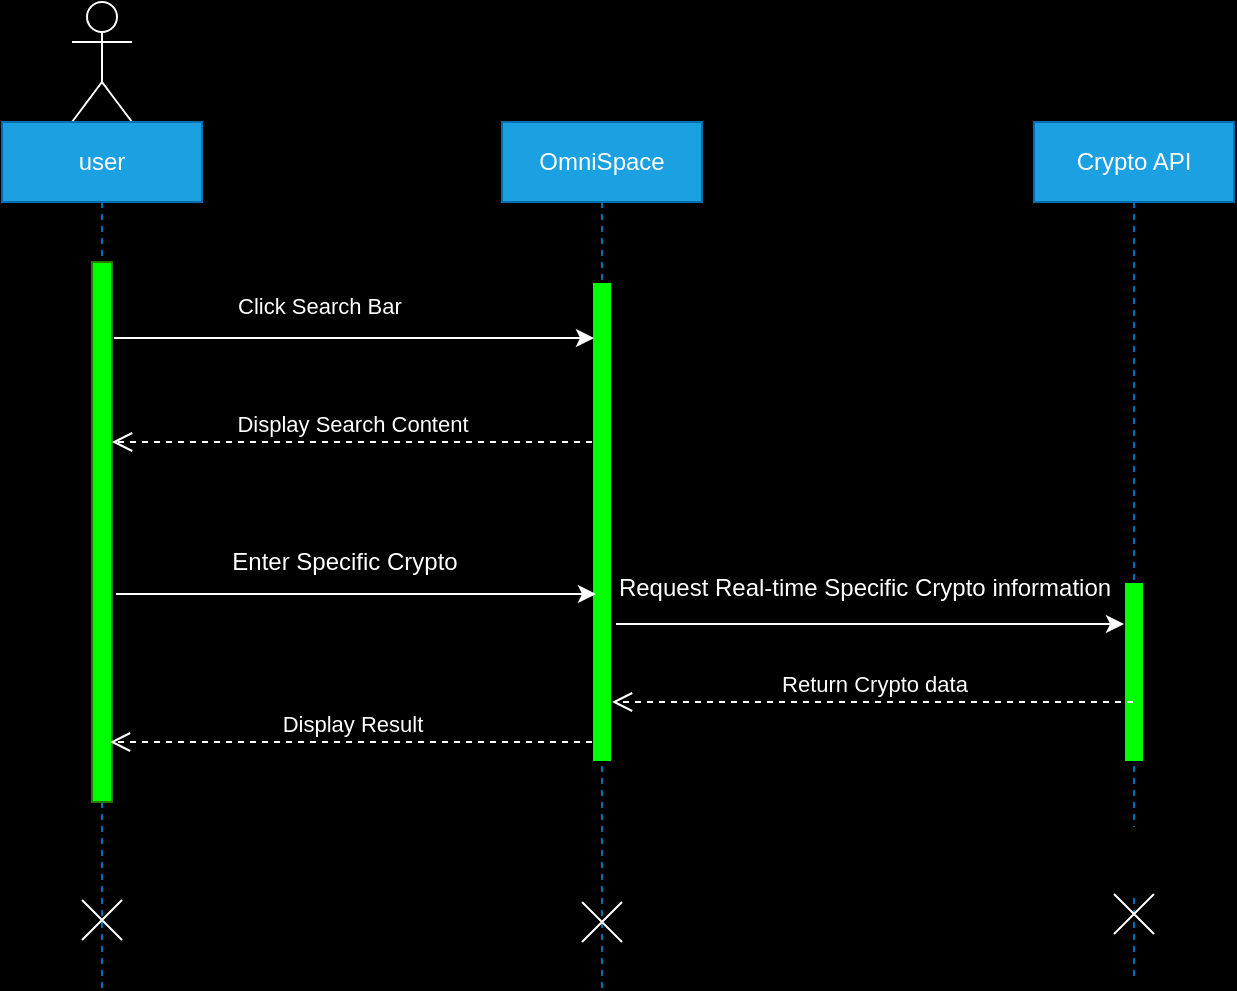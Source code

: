 <mxfile version="24.8.0" pages="2">
  <diagram name="Page-1" id="2YBvvXClWsGukQMizWep">
    <mxGraphModel dx="880" dy="506" grid="0" gridSize="10" guides="1" tooltips="1" connect="1" arrows="1" fold="1" page="1" pageScale="1" pageWidth="850" pageHeight="1100" background="#000000" math="0" shadow="0">
      <root>
        <mxCell id="0" />
        <mxCell id="1" parent="0" />
        <mxCell id="L9LZ-k_6zLOk1CvhENu7-1" value="" style="shape=umlActor;verticalLabelPosition=bottom;verticalAlign=top;html=1;outlineConnect=0;fontColor=#FFFFFF;strokeColor=#FFFFFF;fillColor=none;" parent="1" vertex="1">
          <mxGeometry x="75" y="20" width="30" height="60" as="geometry" />
        </mxCell>
        <mxCell id="rWnmFRBVubK28KxnsikS-1" value="user" style="shape=umlLifeline;perimeter=lifelinePerimeter;whiteSpace=wrap;html=1;container=0;dropTarget=0;collapsible=0;recursiveResize=0;outlineConnect=0;portConstraint=eastwest;newEdgeStyle={&quot;edgeStyle&quot;:&quot;elbowEdgeStyle&quot;,&quot;elbow&quot;:&quot;vertical&quot;,&quot;curved&quot;:0,&quot;rounded&quot;:0};fillColor=#1ba1e2;fontColor=#ffffff;strokeColor=#006EAF;" vertex="1" parent="1">
          <mxGeometry x="40" y="80" width="100" height="433" as="geometry" />
        </mxCell>
        <mxCell id="rWnmFRBVubK28KxnsikS-2" value="" style="html=1;points=[];perimeter=orthogonalPerimeter;outlineConnect=0;targetShapes=umlLifeline;portConstraint=eastwest;newEdgeStyle={&quot;edgeStyle&quot;:&quot;elbowEdgeStyle&quot;,&quot;elbow&quot;:&quot;vertical&quot;,&quot;curved&quot;:0,&quot;rounded&quot;:0};fillColor=#00FF00;fontColor=#ffffff;strokeColor=#2D7600;" vertex="1" parent="rWnmFRBVubK28KxnsikS-1">
          <mxGeometry x="45" y="70" width="10" height="270" as="geometry" />
        </mxCell>
        <mxCell id="rWnmFRBVubK28KxnsikS-3" value="OmniSpace" style="shape=umlLifeline;perimeter=lifelinePerimeter;whiteSpace=wrap;html=1;container=0;dropTarget=0;collapsible=0;recursiveResize=0;outlineConnect=0;portConstraint=eastwest;newEdgeStyle={&quot;edgeStyle&quot;:&quot;elbowEdgeStyle&quot;,&quot;elbow&quot;:&quot;vertical&quot;,&quot;curved&quot;:0,&quot;rounded&quot;:0};fillColor=#1ba1e2;fontColor=#ffffff;strokeColor=#006EAF;" vertex="1" parent="1">
          <mxGeometry x="290" y="80" width="100" height="433" as="geometry" />
        </mxCell>
        <mxCell id="rWnmFRBVubK28KxnsikS-4" value="" style="html=1;points=[];perimeter=orthogonalPerimeter;outlineConnect=0;targetShapes=umlLifeline;portConstraint=eastwest;newEdgeStyle={&quot;edgeStyle&quot;:&quot;elbowEdgeStyle&quot;,&quot;elbow&quot;:&quot;vertical&quot;,&quot;curved&quot;:0,&quot;rounded&quot;:0};fillColor=#00FF00;" vertex="1" parent="rWnmFRBVubK28KxnsikS-3">
          <mxGeometry x="45" y="80" width="10" height="240" as="geometry" />
        </mxCell>
        <mxCell id="rWnmFRBVubK28KxnsikS-5" value="&lt;span style=&quot;&quot;&gt;&lt;font&gt;Display Search Content&lt;/font&gt;&lt;/span&gt;" style="html=1;verticalAlign=bottom;endArrow=open;dashed=1;endSize=8;edgeStyle=elbowEdgeStyle;elbow=vertical;curved=0;rounded=0;strokeColor=#FFFFFF;labelBackgroundColor=none;fontColor=#FFFFFF;" edge="1" parent="1" source="rWnmFRBVubK28KxnsikS-4">
          <mxGeometry relative="1" as="geometry">
            <mxPoint x="95" y="240" as="targetPoint" />
            <Array as="points">
              <mxPoint x="190" y="240" />
            </Array>
            <mxPoint x="325" y="240" as="sourcePoint" />
          </mxGeometry>
        </mxCell>
        <mxCell id="rWnmFRBVubK28KxnsikS-6" value="Crypto API" style="shape=umlLifeline;perimeter=lifelinePerimeter;whiteSpace=wrap;html=1;container=0;dropTarget=0;collapsible=0;recursiveResize=0;outlineConnect=0;portConstraint=eastwest;newEdgeStyle={&quot;edgeStyle&quot;:&quot;elbowEdgeStyle&quot;,&quot;elbow&quot;:&quot;vertical&quot;,&quot;curved&quot;:0,&quot;rounded&quot;:0};fillColor=#1ba1e2;fontColor=#ffffff;strokeColor=#006EAF;" vertex="1" parent="1">
          <mxGeometry x="556" y="80" width="100" height="427" as="geometry" />
        </mxCell>
        <mxCell id="rWnmFRBVubK28KxnsikS-7" value="" style="html=1;points=[];perimeter=orthogonalPerimeter;outlineConnect=0;targetShapes=umlLifeline;portConstraint=eastwest;newEdgeStyle={&quot;edgeStyle&quot;:&quot;elbowEdgeStyle&quot;,&quot;elbow&quot;:&quot;vertical&quot;,&quot;curved&quot;:0,&quot;rounded&quot;:0};fillColor=#00FF00;" vertex="1" parent="rWnmFRBVubK28KxnsikS-6">
          <mxGeometry x="45" y="230" width="10" height="90" as="geometry" />
        </mxCell>
        <mxCell id="rWnmFRBVubK28KxnsikS-8" value="Display Result" style="html=1;verticalAlign=bottom;endArrow=open;dashed=1;endSize=8;edgeStyle=elbowEdgeStyle;elbow=vertical;curved=0;rounded=0;strokeColor=#FFFFFF;fontColor=#FFFFFF;labelBackgroundColor=none;" edge="1" parent="1" source="rWnmFRBVubK28KxnsikS-4">
          <mxGeometry x="-0.004" relative="1" as="geometry">
            <mxPoint x="94" y="390" as="targetPoint" />
            <Array as="points">
              <mxPoint x="189" y="390" />
            </Array>
            <mxPoint x="324" y="390" as="sourcePoint" />
            <mxPoint as="offset" />
          </mxGeometry>
        </mxCell>
        <mxCell id="rWnmFRBVubK28KxnsikS-9" value="&lt;font color=&quot;#ffffff&quot;&gt;Enter Specific Crypto&lt;/font&gt;" style="text;html=1;align=center;verticalAlign=middle;resizable=0;points=[];autosize=1;fillColor=none;strokeColor=none;" vertex="1" parent="1">
          <mxGeometry x="145" y="287" width="131" height="26" as="geometry" />
        </mxCell>
        <mxCell id="rWnmFRBVubK28KxnsikS-10" value="&lt;font color=&quot;#ffffff&quot;&gt;Request Real-time Specific Crypto information&lt;/font&gt;" style="text;html=1;align=center;verticalAlign=middle;resizable=0;points=[];autosize=1;" vertex="1" parent="1">
          <mxGeometry x="339" y="300" width="264" height="26" as="geometry" />
        </mxCell>
        <mxCell id="rWnmFRBVubK28KxnsikS-11" value="" style="shape=mxgraph.sysml.x;strokeColor=#FFFFFF;" vertex="1" parent="1">
          <mxGeometry x="80" y="469" width="20" height="20" as="geometry" />
        </mxCell>
        <mxCell id="rWnmFRBVubK28KxnsikS-12" value="" style="shape=mxgraph.sysml.x;strokeColor=#FFFFFF;" vertex="1" parent="1">
          <mxGeometry x="330" y="470" width="20" height="20" as="geometry" />
        </mxCell>
        <mxCell id="rWnmFRBVubK28KxnsikS-13" value="" style="edgeStyle=orthogonalEdgeStyle;rounded=0;orthogonalLoop=1;jettySize=auto;html=1;" edge="1" parent="1" source="rWnmFRBVubK28KxnsikS-14" target="rWnmFRBVubK28KxnsikS-7">
          <mxGeometry relative="1" as="geometry" />
        </mxCell>
        <mxCell id="rWnmFRBVubK28KxnsikS-14" value="" style="shape=mxgraph.sysml.x;fontColor=#FFFFFF;strokeColor=#FFFFFF;" vertex="1" parent="1">
          <mxGeometry x="596" y="466" width="20" height="20" as="geometry" />
        </mxCell>
        <mxCell id="rWnmFRBVubK28KxnsikS-15" value="" style="endArrow=classic;html=1;rounded=0;strokeColor=#FFFFFF;fontColor=#FFFFFF;labelBackgroundColor=none;" edge="1" parent="1">
          <mxGeometry width="50" height="50" relative="1" as="geometry">
            <mxPoint x="96" y="188" as="sourcePoint" />
            <mxPoint x="336" y="188" as="targetPoint" />
          </mxGeometry>
        </mxCell>
        <mxCell id="rWnmFRBVubK28KxnsikS-16" value="&lt;div style=&quot;text-align: center;&quot;&gt;&lt;span style=&quot;background-color: initial; font-size: 11px; text-wrap: nowrap;&quot;&gt;&lt;font color=&quot;#ffffff&quot;&gt;Click Search Bar&lt;/font&gt;&lt;/span&gt;&lt;/div&gt;" style="text;whiteSpace=wrap;html=1;" vertex="1" parent="1">
          <mxGeometry x="156" y="158" width="144" height="24" as="geometry" />
        </mxCell>
        <mxCell id="rWnmFRBVubK28KxnsikS-17" value="" style="endArrow=classic;html=1;rounded=0;strokeColor=#FFFFFF;fontColor=#FFFFFF;labelBackgroundColor=none;" edge="1" parent="1">
          <mxGeometry width="50" height="50" relative="1" as="geometry">
            <mxPoint x="97" y="316" as="sourcePoint" />
            <mxPoint x="337" y="316" as="targetPoint" />
          </mxGeometry>
        </mxCell>
        <mxCell id="rWnmFRBVubK28KxnsikS-18" value="" style="endArrow=classic;html=1;rounded=0;strokeColor=#FFFFFF;fontColor=#FFFFFF;labelBackgroundColor=none;" edge="1" parent="1" target="rWnmFRBVubK28KxnsikS-7">
          <mxGeometry width="50" height="50" relative="1" as="geometry">
            <mxPoint x="347" y="331" as="sourcePoint" />
            <mxPoint x="587" y="331" as="targetPoint" />
          </mxGeometry>
        </mxCell>
        <mxCell id="rWnmFRBVubK28KxnsikS-19" value="Return Crypto data" style="html=1;verticalAlign=bottom;endArrow=open;dashed=1;endSize=8;edgeStyle=elbowEdgeStyle;elbow=vertical;curved=0;rounded=0;strokeColor=#FFFFFF;fontColor=#FFFFFF;labelBackgroundColor=none;" edge="1" parent="1" source="rWnmFRBVubK28KxnsikS-6" target="rWnmFRBVubK28KxnsikS-4">
          <mxGeometry x="-0.004" relative="1" as="geometry">
            <mxPoint x="344" y="370" as="targetPoint" />
            <Array as="points">
              <mxPoint x="439" y="370" />
            </Array>
            <mxPoint x="585" y="370" as="sourcePoint" />
            <mxPoint as="offset" />
          </mxGeometry>
        </mxCell>
      </root>
    </mxGraphModel>
  </diagram>
  <diagram id="Li7rjG9asO4fiOL_y9vU" name="Page-2">
    <mxGraphModel dx="880" dy="506" grid="0" gridSize="10" guides="1" tooltips="1" connect="1" arrows="1" fold="1" page="1" pageScale="1" pageWidth="850" pageHeight="1100" background="#000000" math="0" shadow="0">
      <root>
        <mxCell id="0" />
        <mxCell id="1" parent="0" />
        <mxCell id="mHyjtpXfkBJ5mjDFo-XC-1" value="user" style="shape=umlLifeline;perimeter=lifelinePerimeter;whiteSpace=wrap;html=1;container=0;dropTarget=0;collapsible=0;recursiveResize=0;outlineConnect=0;portConstraint=eastwest;newEdgeStyle={&quot;edgeStyle&quot;:&quot;elbowEdgeStyle&quot;,&quot;elbow&quot;:&quot;vertical&quot;,&quot;curved&quot;:0,&quot;rounded&quot;:0};fillColor=#1ba1e2;fontColor=#ffffff;strokeColor=#006EAF;" vertex="1" parent="1">
          <mxGeometry x="40" y="80" width="100" height="433" as="geometry" />
        </mxCell>
        <mxCell id="mHyjtpXfkBJ5mjDFo-XC-2" value="" style="html=1;points=[];perimeter=orthogonalPerimeter;outlineConnect=0;targetShapes=umlLifeline;portConstraint=eastwest;newEdgeStyle={&quot;edgeStyle&quot;:&quot;elbowEdgeStyle&quot;,&quot;elbow&quot;:&quot;vertical&quot;,&quot;curved&quot;:0,&quot;rounded&quot;:0};fillColor=#00FF00;fontColor=#ffffff;strokeColor=#2D7600;" vertex="1" parent="mHyjtpXfkBJ5mjDFo-XC-1">
          <mxGeometry x="45" y="70" width="10" height="270" as="geometry" />
        </mxCell>
        <mxCell id="mHyjtpXfkBJ5mjDFo-XC-3" value="OmniSpace" style="shape=umlLifeline;perimeter=lifelinePerimeter;whiteSpace=wrap;html=1;container=0;dropTarget=0;collapsible=0;recursiveResize=0;outlineConnect=0;portConstraint=eastwest;newEdgeStyle={&quot;edgeStyle&quot;:&quot;elbowEdgeStyle&quot;,&quot;elbow&quot;:&quot;vertical&quot;,&quot;curved&quot;:0,&quot;rounded&quot;:0};fillColor=#1ba1e2;fontColor=#ffffff;strokeColor=#006EAF;" vertex="1" parent="1">
          <mxGeometry x="290" y="80" width="100" height="433" as="geometry" />
        </mxCell>
        <mxCell id="mHyjtpXfkBJ5mjDFo-XC-4" value="" style="html=1;points=[];perimeter=orthogonalPerimeter;outlineConnect=0;targetShapes=umlLifeline;portConstraint=eastwest;newEdgeStyle={&quot;edgeStyle&quot;:&quot;elbowEdgeStyle&quot;,&quot;elbow&quot;:&quot;vertical&quot;,&quot;curved&quot;:0,&quot;rounded&quot;:0};fillColor=#00FF00;" vertex="1" parent="mHyjtpXfkBJ5mjDFo-XC-3">
          <mxGeometry x="45" y="80" width="10" height="240" as="geometry" />
        </mxCell>
        <mxCell id="mHyjtpXfkBJ5mjDFo-XC-5" value="&lt;span style=&quot;&quot;&gt;&lt;font&gt;Display Search Content&lt;/font&gt;&lt;/span&gt;" style="html=1;verticalAlign=bottom;endArrow=open;dashed=1;endSize=8;edgeStyle=elbowEdgeStyle;elbow=vertical;curved=0;rounded=0;strokeColor=#FFFFFF;labelBackgroundColor=none;fontColor=#FFFFFF;" edge="1" parent="1" source="mHyjtpXfkBJ5mjDFo-XC-4">
          <mxGeometry relative="1" as="geometry">
            <mxPoint x="95" y="240" as="targetPoint" />
            <Array as="points">
              <mxPoint x="190" y="240" />
            </Array>
            <mxPoint x="325" y="240" as="sourcePoint" />
          </mxGeometry>
        </mxCell>
        <mxCell id="mHyjtpXfkBJ5mjDFo-XC-8" value="" style="shape=umlActor;verticalLabelPosition=bottom;verticalAlign=top;html=1;outlineConnect=0;fillColor=none;strokeColor=#FFFFFF;" vertex="1" parent="1">
          <mxGeometry x="75" y="20" width="30" height="60" as="geometry" />
        </mxCell>
        <mxCell id="mHyjtpXfkBJ5mjDFo-XC-9" value="Weather API" style="shape=umlLifeline;perimeter=lifelinePerimeter;whiteSpace=wrap;html=1;container=0;dropTarget=0;collapsible=0;recursiveResize=0;outlineConnect=0;portConstraint=eastwest;newEdgeStyle={&quot;edgeStyle&quot;:&quot;elbowEdgeStyle&quot;,&quot;elbow&quot;:&quot;vertical&quot;,&quot;curved&quot;:0,&quot;rounded&quot;:0};fillColor=#1ba1e2;fontColor=#ffffff;strokeColor=#006EAF;" vertex="1" parent="1">
          <mxGeometry x="556" y="80" width="100" height="427" as="geometry" />
        </mxCell>
        <mxCell id="mHyjtpXfkBJ5mjDFo-XC-10" value="" style="html=1;points=[];perimeter=orthogonalPerimeter;outlineConnect=0;targetShapes=umlLifeline;portConstraint=eastwest;newEdgeStyle={&quot;edgeStyle&quot;:&quot;elbowEdgeStyle&quot;,&quot;elbow&quot;:&quot;vertical&quot;,&quot;curved&quot;:0,&quot;rounded&quot;:0};fillColor=#00FF00;" vertex="1" parent="mHyjtpXfkBJ5mjDFo-XC-9">
          <mxGeometry x="45" y="230" width="10" height="90" as="geometry" />
        </mxCell>
        <mxCell id="mHyjtpXfkBJ5mjDFo-XC-13" value="Display Result" style="html=1;verticalAlign=bottom;endArrow=open;dashed=1;endSize=8;edgeStyle=elbowEdgeStyle;elbow=vertical;curved=0;rounded=0;strokeColor=#FFFFFF;fontColor=#FFFFFF;labelBackgroundColor=none;" edge="1" parent="1" source="mHyjtpXfkBJ5mjDFo-XC-4">
          <mxGeometry x="-0.004" relative="1" as="geometry">
            <mxPoint x="94" y="390" as="targetPoint" />
            <Array as="points">
              <mxPoint x="189" y="390" />
            </Array>
            <mxPoint x="324" y="390" as="sourcePoint" />
            <mxPoint as="offset" />
          </mxGeometry>
        </mxCell>
        <mxCell id="mHyjtpXfkBJ5mjDFo-XC-14" value="&lt;font color=&quot;#ffffff&quot;&gt;Enter Specific Location&lt;/font&gt;" style="text;html=1;align=center;verticalAlign=middle;resizable=0;points=[];autosize=1;fillColor=none;strokeColor=none;" vertex="1" parent="1">
          <mxGeometry x="140" y="287" width="141" height="26" as="geometry" />
        </mxCell>
        <mxCell id="mHyjtpXfkBJ5mjDFo-XC-16" value="&lt;font color=&quot;#ffffff&quot;&gt;Request Weather data for Specified location&lt;/font&gt;" style="text;html=1;align=center;verticalAlign=middle;resizable=0;points=[];autosize=1;" vertex="1" parent="1">
          <mxGeometry x="344" y="300" width="253" height="26" as="geometry" />
        </mxCell>
        <mxCell id="mHyjtpXfkBJ5mjDFo-XC-17" value="" style="shape=mxgraph.sysml.x;strokeColor=#FFFFFF;" vertex="1" parent="1">
          <mxGeometry x="80" y="469" width="20" height="20" as="geometry" />
        </mxCell>
        <mxCell id="mHyjtpXfkBJ5mjDFo-XC-18" value="" style="shape=mxgraph.sysml.x;strokeColor=#FFFFFF;" vertex="1" parent="1">
          <mxGeometry x="330" y="470" width="20" height="20" as="geometry" />
        </mxCell>
        <mxCell id="mHyjtpXfkBJ5mjDFo-XC-19" value="" style="edgeStyle=orthogonalEdgeStyle;rounded=0;orthogonalLoop=1;jettySize=auto;html=1;" edge="1" parent="1" source="mHyjtpXfkBJ5mjDFo-XC-20" target="mHyjtpXfkBJ5mjDFo-XC-10">
          <mxGeometry relative="1" as="geometry" />
        </mxCell>
        <mxCell id="mHyjtpXfkBJ5mjDFo-XC-20" value="" style="shape=mxgraph.sysml.x;fontColor=#FFFFFF;strokeColor=#FFFFFF;" vertex="1" parent="1">
          <mxGeometry x="596" y="466" width="20" height="20" as="geometry" />
        </mxCell>
        <mxCell id="mHyjtpXfkBJ5mjDFo-XC-21" value="" style="endArrow=classic;html=1;rounded=0;strokeColor=#FFFFFF;fontColor=#FFFFFF;labelBackgroundColor=none;" edge="1" parent="1">
          <mxGeometry width="50" height="50" relative="1" as="geometry">
            <mxPoint x="96" y="188" as="sourcePoint" />
            <mxPoint x="336" y="188" as="targetPoint" />
          </mxGeometry>
        </mxCell>
        <mxCell id="mHyjtpXfkBJ5mjDFo-XC-23" value="&lt;div style=&quot;text-align: center;&quot;&gt;&lt;span style=&quot;background-color: initial; font-size: 11px; text-wrap: nowrap;&quot;&gt;&lt;font color=&quot;#ffffff&quot;&gt;Click Search Bar&lt;/font&gt;&lt;/span&gt;&lt;/div&gt;" style="text;whiteSpace=wrap;html=1;" vertex="1" parent="1">
          <mxGeometry x="156" y="158" width="144" height="24" as="geometry" />
        </mxCell>
        <mxCell id="mHyjtpXfkBJ5mjDFo-XC-25" value="" style="endArrow=classic;html=1;rounded=0;strokeColor=#FFFFFF;fontColor=#FFFFFF;labelBackgroundColor=none;" edge="1" parent="1">
          <mxGeometry width="50" height="50" relative="1" as="geometry">
            <mxPoint x="97" y="316" as="sourcePoint" />
            <mxPoint x="337" y="316" as="targetPoint" />
          </mxGeometry>
        </mxCell>
        <mxCell id="mHyjtpXfkBJ5mjDFo-XC-26" value="" style="endArrow=classic;html=1;rounded=0;strokeColor=#FFFFFF;fontColor=#FFFFFF;labelBackgroundColor=none;" edge="1" parent="1" target="mHyjtpXfkBJ5mjDFo-XC-10">
          <mxGeometry width="50" height="50" relative="1" as="geometry">
            <mxPoint x="347" y="331" as="sourcePoint" />
            <mxPoint x="587" y="331" as="targetPoint" />
          </mxGeometry>
        </mxCell>
        <mxCell id="mHyjtpXfkBJ5mjDFo-XC-27" value="Return Weather Data" style="html=1;verticalAlign=bottom;endArrow=open;dashed=1;endSize=8;edgeStyle=elbowEdgeStyle;elbow=vertical;curved=0;rounded=0;strokeColor=#FFFFFF;fontColor=#FFFFFF;labelBackgroundColor=none;" edge="1" parent="1" source="mHyjtpXfkBJ5mjDFo-XC-9" target="mHyjtpXfkBJ5mjDFo-XC-4">
          <mxGeometry x="-0.004" relative="1" as="geometry">
            <mxPoint x="344" y="370" as="targetPoint" />
            <Array as="points">
              <mxPoint x="439" y="370" />
            </Array>
            <mxPoint x="585" y="370" as="sourcePoint" />
            <mxPoint as="offset" />
          </mxGeometry>
        </mxCell>
      </root>
    </mxGraphModel>
  </diagram>
</mxfile>
